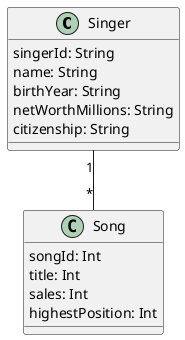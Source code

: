 @startuml "Singer"


class Singer{
  singerId: String
  name: String
  birthYear: String
  netWorthMillions: String
  citizenship: String
}

class Song{
  songId: Int
  title: Int
  sales: Int
  highestPosition: Int
}



Singer "1" -- "*" Song


@enduml